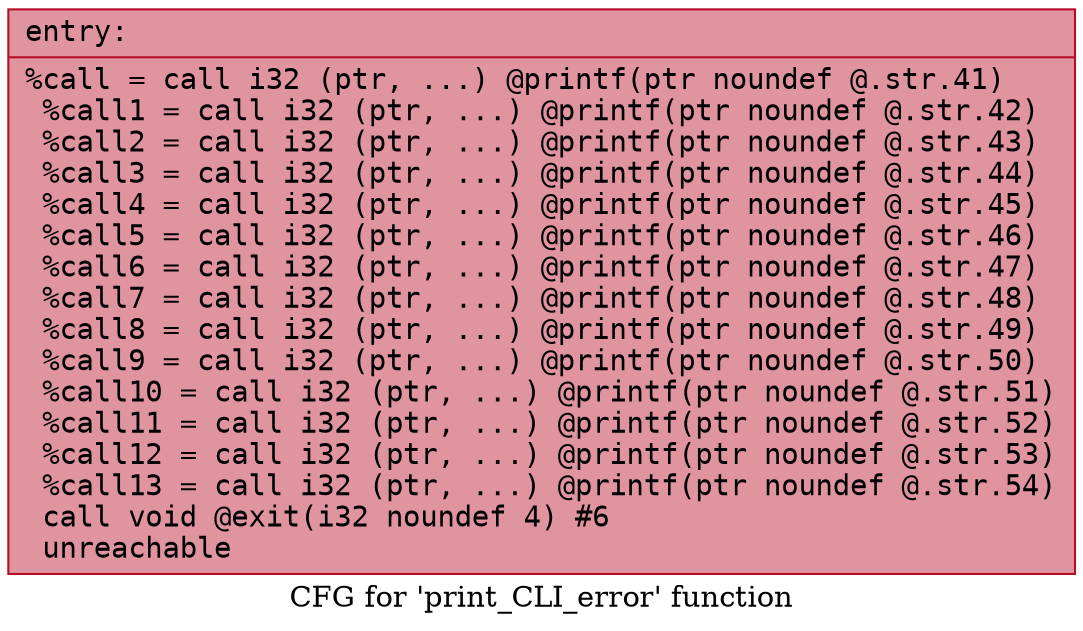 digraph "CFG for 'print_CLI_error' function" {
	label="CFG for 'print_CLI_error' function";

	Node0x55c2a7fc78b0 [shape=record,color="#b70d28ff", style=filled, fillcolor="#b70d2870" fontname="Courier",label="{entry:\l|  %call = call i32 (ptr, ...) @printf(ptr noundef @.str.41)\l  %call1 = call i32 (ptr, ...) @printf(ptr noundef @.str.42)\l  %call2 = call i32 (ptr, ...) @printf(ptr noundef @.str.43)\l  %call3 = call i32 (ptr, ...) @printf(ptr noundef @.str.44)\l  %call4 = call i32 (ptr, ...) @printf(ptr noundef @.str.45)\l  %call5 = call i32 (ptr, ...) @printf(ptr noundef @.str.46)\l  %call6 = call i32 (ptr, ...) @printf(ptr noundef @.str.47)\l  %call7 = call i32 (ptr, ...) @printf(ptr noundef @.str.48)\l  %call8 = call i32 (ptr, ...) @printf(ptr noundef @.str.49)\l  %call9 = call i32 (ptr, ...) @printf(ptr noundef @.str.50)\l  %call10 = call i32 (ptr, ...) @printf(ptr noundef @.str.51)\l  %call11 = call i32 (ptr, ...) @printf(ptr noundef @.str.52)\l  %call12 = call i32 (ptr, ...) @printf(ptr noundef @.str.53)\l  %call13 = call i32 (ptr, ...) @printf(ptr noundef @.str.54)\l  call void @exit(i32 noundef 4) #6\l  unreachable\l}"];
}

